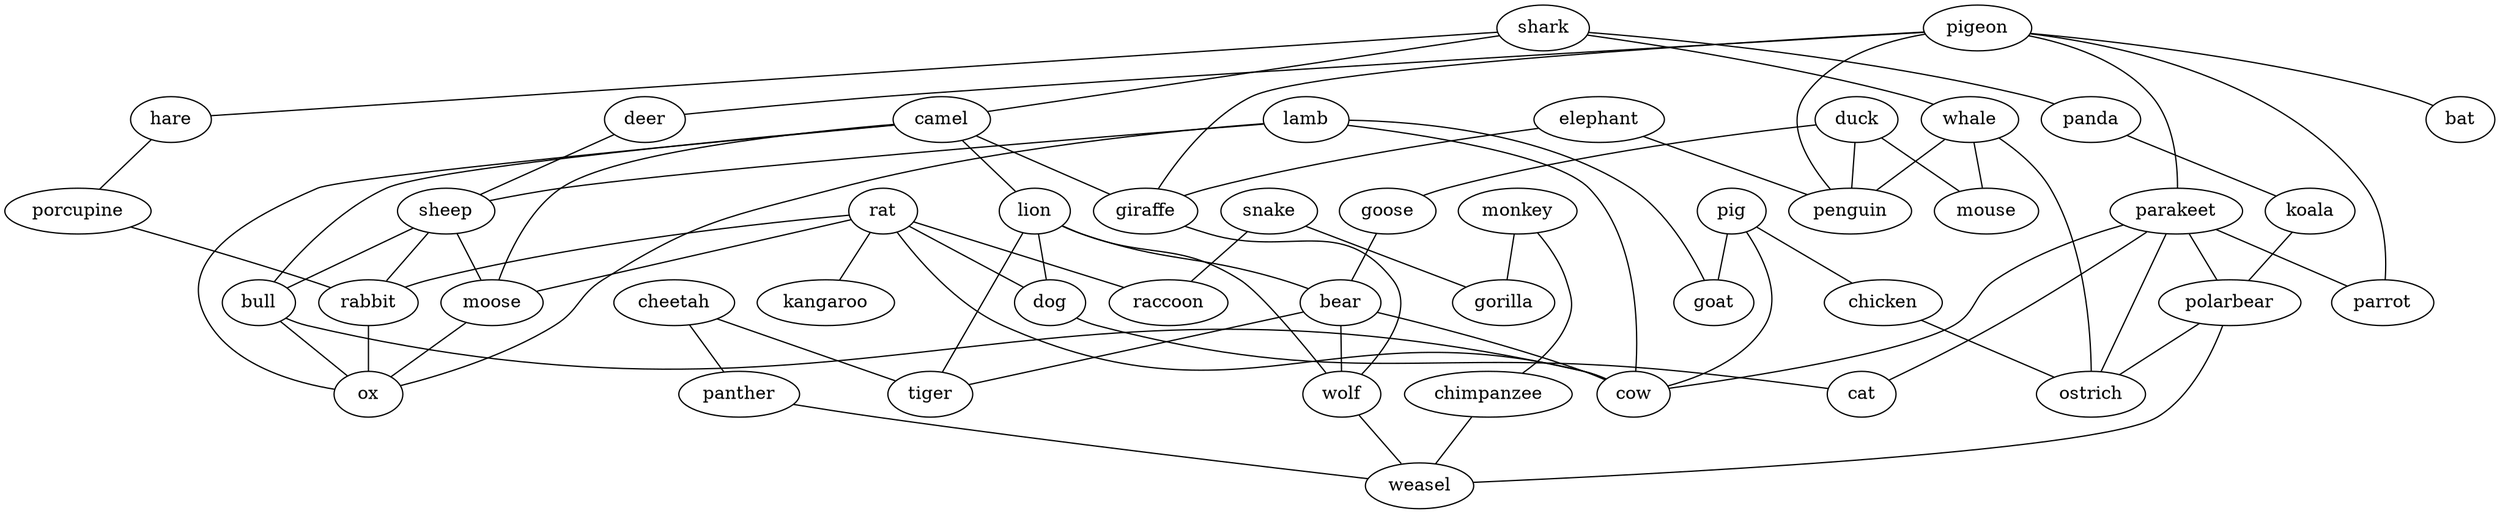 strict graph  {
	shark -- camel	 [weight=1];
	shark -- hare	 [weight=1];
	shark -- panda	 [weight=1];
	shark -- whale	 [weight=1];
	camel -- moose	 [weight=1];
	camel -- lion	 [weight=1];
	camel -- giraffe	 [weight=1];
	camel -- bull	 [weight=1];
	camel -- ox	 [weight=1];
	pigeon -- deer	 [weight=1];
	pigeon -- parakeet	 [weight=1];
	pigeon -- giraffe	 [weight=1];
	pigeon -- penguin	 [weight=1];
	pigeon -- bat	 [weight=1];
	pigeon -- parrot	 [weight=1];
	hare -- porcupine	 [weight=1];
	duck -- goose	 [weight=1];
	duck -- penguin	 [weight=1];
	duck -- mouse	 [weight=1];
	deer -- sheep	 [weight=1];
	snake -- gorilla	 [weight=1];
	snake -- raccoon	 [weight=1];
	pig -- chicken	 [weight=1];
	pig -- goat	 [weight=1];
	pig -- cow	 [weight=1];
	goose -- bear	 [weight=1];
	lamb -- goat	 [weight=1];
	lamb -- sheep	 [weight=1];
	lamb -- cow	 [weight=1];
	lamb -- ox	 [weight=1];
	chicken -- ostrich	 [weight=1];
	panda -- koala	 [weight=1];
	monkey -- chimpanzee	 [weight=1];
	monkey -- gorilla	 [weight=1];
	parakeet -- polarbear	 [weight=1];
	parakeet -- parrot	 [weight=1];
	parakeet -- cow	 [weight=1];
	parakeet -- cat	 [weight=1];
	parakeet -- ostrich	 [weight=1];
	elephant -- giraffe	 [weight=1];
	elephant -- penguin	 [weight=1];
	cheetah -- tiger	 [weight=1];
	cheetah -- panther	 [weight=1];
	koala -- polarbear	 [weight=1];
	rat -- moose	 [weight=1];
	rat -- kangaroo	 [weight=1];
	rat -- rabbit	 [weight=1];
	rat -- cow	 [weight=1];
	rat -- dog	 [weight=1];
	rat -- raccoon	 [weight=1];
	polarbear -- ostrich	 [weight=1];
	polarbear -- weasel	 [weight=1];
	porcupine -- rabbit	 [weight=1];
	sheep -- moose	 [weight=1];
	sheep -- rabbit	 [weight=1];
	sheep -- bull	 [weight=1];
	moose -- ox	 [weight=1];
	lion -- bear	 [weight=1];
	lion -- tiger	 [weight=1];
	lion -- dog	 [weight=1];
	lion -- wolf	 [weight=1];
	bear -- tiger	 [weight=1];
	bear -- cow	 [weight=1];
	bear -- wolf	 [weight=1];
	giraffe -- wolf	 [weight=1];
	chimpanzee -- weasel	 [weight=1];
	rabbit -- ox	 [weight=1];
	bull -- cow	 [weight=1];
	bull -- ox	 [weight=1];
	whale -- penguin	 [weight=1];
	whale -- mouse	 [weight=1];
	whale -- ostrich	 [weight=1];
	panther -- weasel	 [weight=1];
	dog -- cat	 [weight=1];
	wolf -- weasel	 [weight=1];
}
